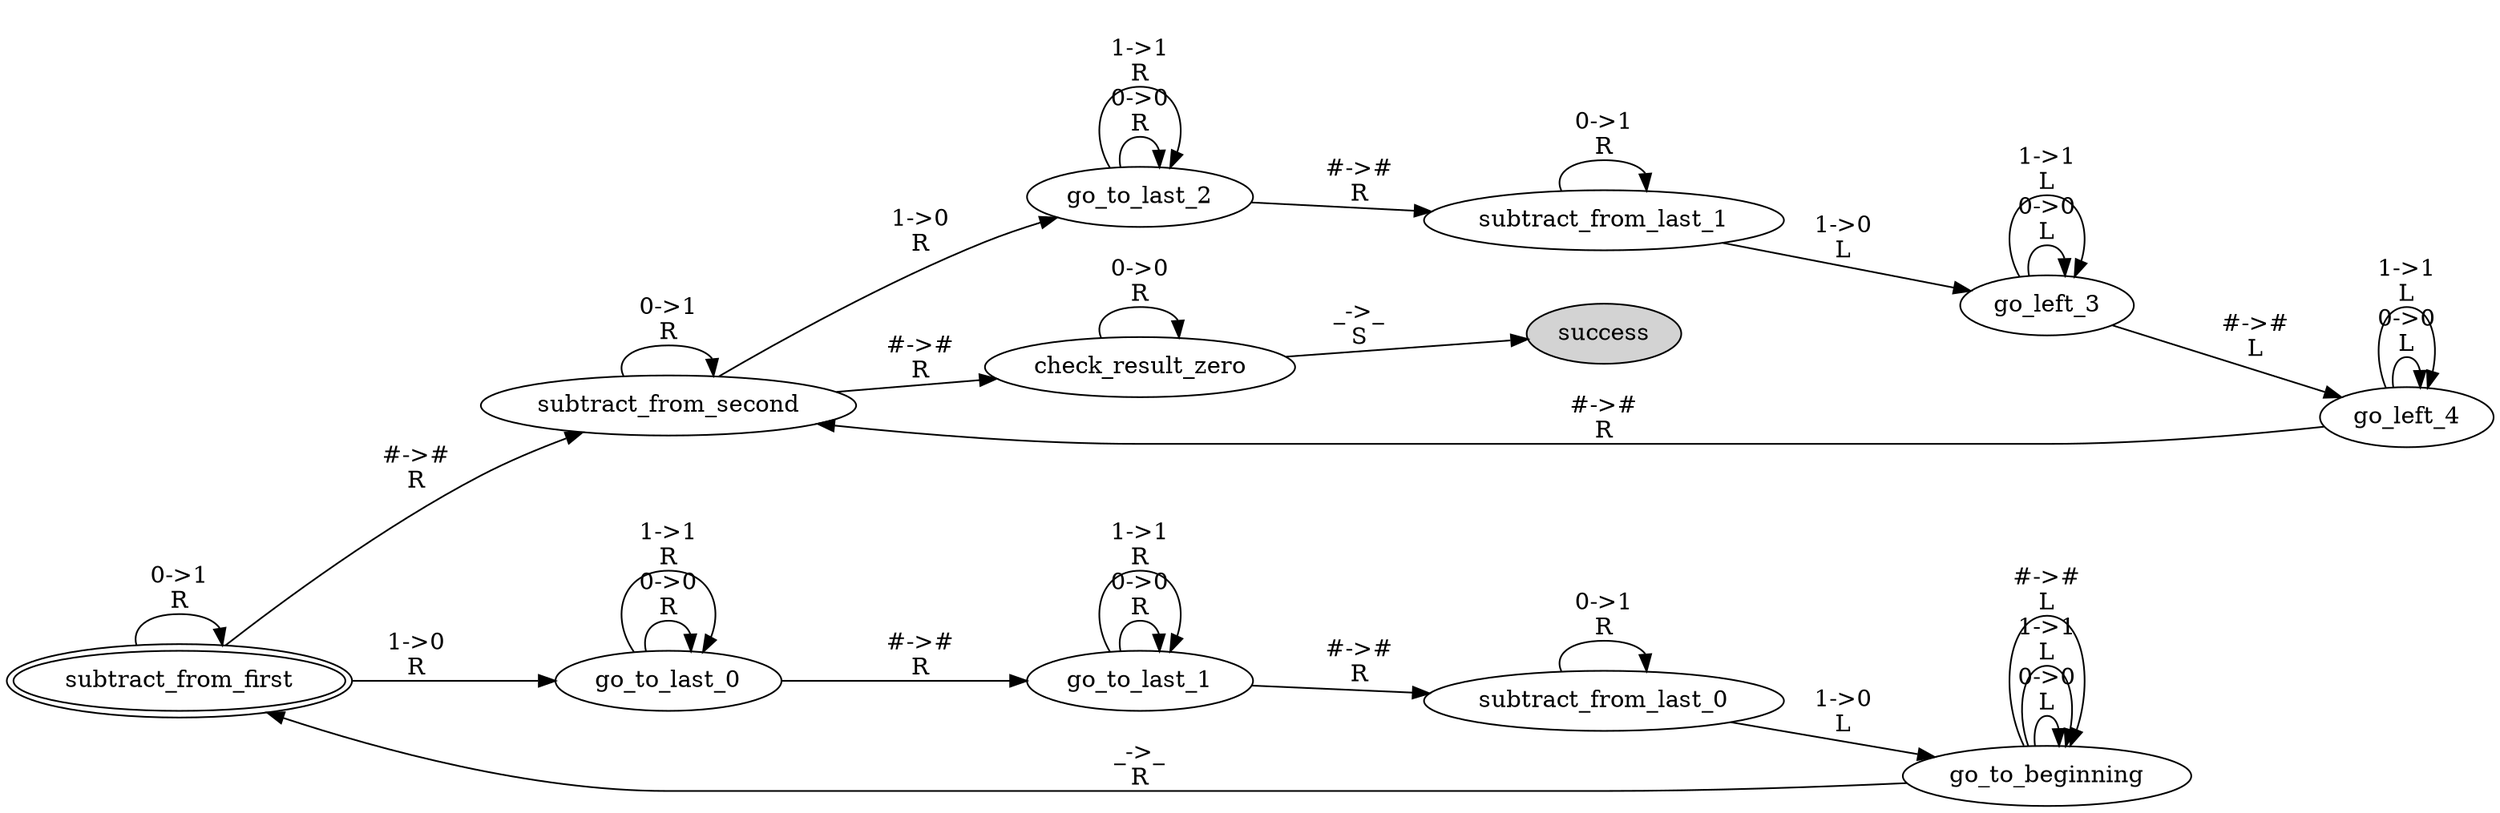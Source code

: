 digraph { graph [rankdir=LR] "subtract_from_first" [peripheries=2] "subtract_from_second" "go_to_beginning" "go_left_3" "go_left_4" "go_to_last_0" "go_to_last_1" "go_to_last_2" "subtract_from_last_0" "subtract_from_last_1" "check_result_zero" "success" [fillcolor=lightgray style=filled] "subtract_from_first" -> "go_to_last_0" [label="1->0\nR"] "subtract_from_first" -> "subtract_from_first" [label="0->1\nR"] "subtract_from_first" -> "subtract_from_second" [label="#->#\nR"] "subtract_from_second" -> "go_to_last_2" [label="1->0\nR"] "subtract_from_second" -> "subtract_from_second" [label="0->1\nR"] "subtract_from_second" -> "check_result_zero" [label="#->#\nR"] "go_to_last_0" -> "go_to_last_0" [label="0->0\nR"] "go_to_last_0" -> "go_to_last_0" [label="1->1\nR"] "go_to_last_0" -> "go_to_last_1" [label="#->#\nR"] "go_to_last_1" -> "go_to_last_1" [label="0->0\nR"] "go_to_last_1" -> "go_to_last_1" [label="1->1\nR"] "go_to_last_1" -> "subtract_from_last_0" [label="#->#\nR"] "go_to_last_2" -> "go_to_last_2" [label="0->0\nR"] "go_to_last_2" -> "go_to_last_2" [label="1->1\nR"] "go_to_last_2" -> "subtract_from_last_1" [label="#->#\nR"] "subtract_from_last_0" -> "go_to_beginning" [label="1->0\nL"] "subtract_from_last_0" -> "subtract_from_last_0" [label="0->1\nR"] "subtract_from_last_1" -> "go_left_3" [label="1->0\nL"] "subtract_from_last_1" -> "subtract_from_last_1" [label="0->1\nR"] "go_to_beginning" -> "go_to_beginning" [label="0->0\nL"] "go_to_beginning" -> "go_to_beginning" [label="1->1\nL"] "go_to_beginning" -> "go_to_beginning" [label="#->#\nL"] "go_to_beginning" -> "subtract_from_first" [label="_->_\nR"] "go_left_3" -> "go_left_3" [label="0->0\nL"] "go_left_3" -> "go_left_3" [label="1->1\nL"] "go_left_3" -> "go_left_4" [label="#->#\nL"] "go_left_4" -> "go_left_4" [label="0->0\nL"] "go_left_4" -> "go_left_4" [label="1->1\nL"] "go_left_4" -> "subtract_from_second" [label="#->#\nR"] "check_result_zero" -> "check_result_zero" [label="0->0\nR"] "check_result_zero" -> "success" [label="_->_\nS"] }